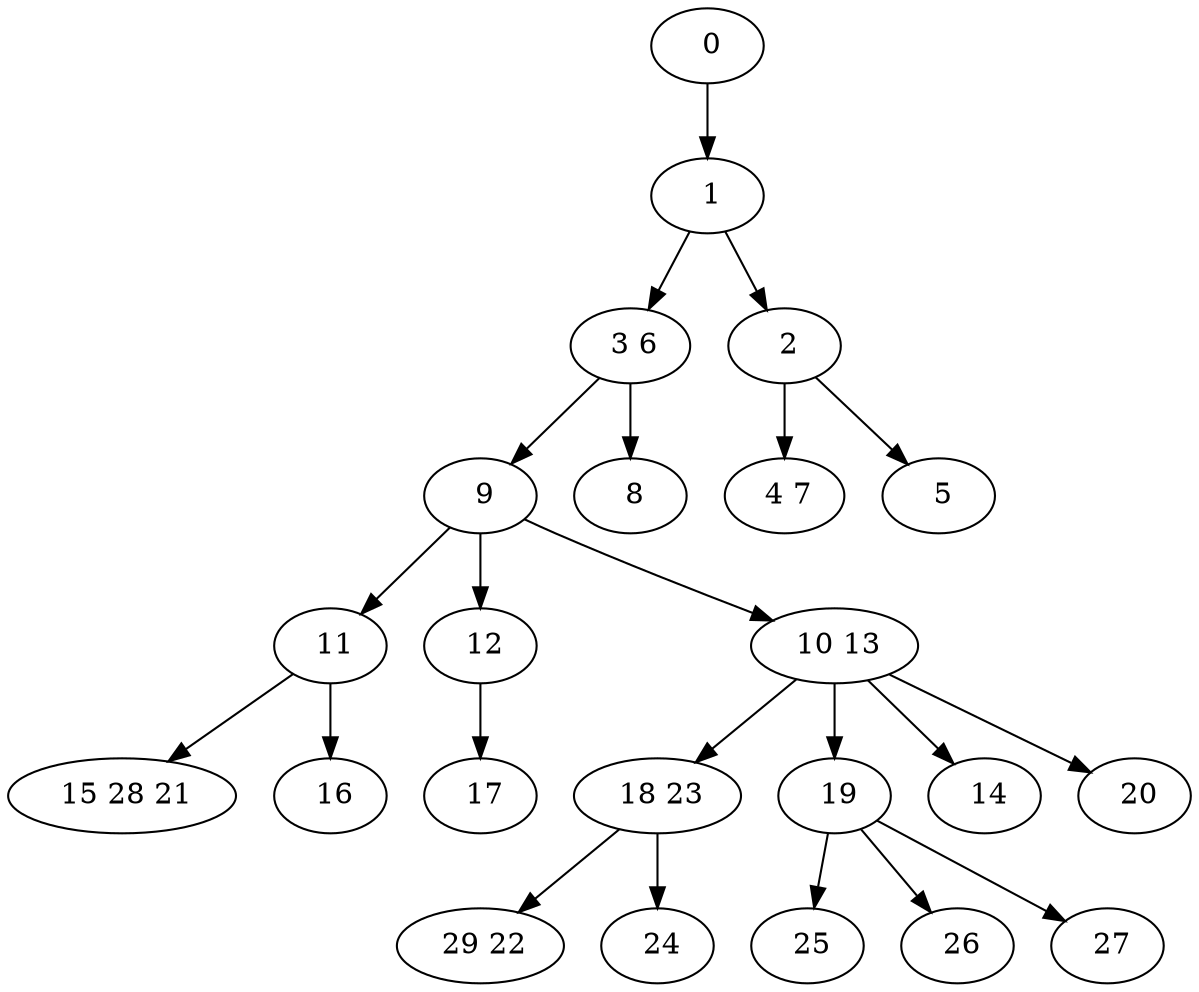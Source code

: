 digraph mytree {
" 0" -> " 1";
" 1" -> " 3 6";
" 1" -> " 2";
" 3 6" -> " 9";
" 3 6" -> " 8";
" 2" -> " 4 7";
" 2" -> " 5";
" 4 7";
" 9" -> " 11";
" 9" -> " 12";
" 9" -> " 10 13";
" 11" -> " 15 28 21";
" 11" -> " 16";
" 12" -> " 17";
" 10 13" -> " 18 23";
" 10 13" -> " 19";
" 10 13" -> " 14";
" 10 13" -> " 20";
" 15 28 21";
" 16";
" 17";
" 18 23" -> " 29 22";
" 18 23" -> " 24";
" 29 22";
" 19" -> " 25";
" 19" -> " 26";
" 19" -> " 27";
" 25";
" 26";
" 27";
" 14";
" 20";
" 8";
" 5";
" 24";
}
